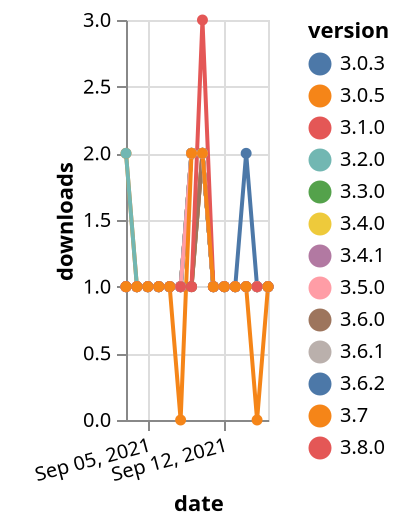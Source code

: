 {"$schema": "https://vega.github.io/schema/vega-lite/v5.json", "description": "A simple bar chart with embedded data.", "data": {"values": [{"date": "2021-09-03", "total": 193, "delta": 1, "version": "3.6.2"}, {"date": "2021-09-04", "total": 194, "delta": 1, "version": "3.6.2"}, {"date": "2021-09-05", "total": 195, "delta": 1, "version": "3.6.2"}, {"date": "2021-09-06", "total": 196, "delta": 1, "version": "3.6.2"}, {"date": "2021-09-07", "total": 197, "delta": 1, "version": "3.6.2"}, {"date": "2021-09-08", "total": 198, "delta": 1, "version": "3.6.2"}, {"date": "2021-09-09", "total": 199, "delta": 1, "version": "3.6.2"}, {"date": "2021-09-10", "total": 201, "delta": 2, "version": "3.6.2"}, {"date": "2021-09-11", "total": 202, "delta": 1, "version": "3.6.2"}, {"date": "2021-09-12", "total": 203, "delta": 1, "version": "3.6.2"}, {"date": "2021-09-13", "total": 204, "delta": 1, "version": "3.6.2"}, {"date": "2021-09-14", "total": 205, "delta": 1, "version": "3.6.2"}, {"date": "2021-09-15", "total": 206, "delta": 1, "version": "3.6.2"}, {"date": "2021-09-16", "total": 207, "delta": 1, "version": "3.6.2"}, {"date": "2021-09-03", "total": 258, "delta": 2, "version": "3.0.5"}, {"date": "2021-09-04", "total": 259, "delta": 1, "version": "3.0.5"}, {"date": "2021-09-05", "total": 260, "delta": 1, "version": "3.0.5"}, {"date": "2021-09-06", "total": 261, "delta": 1, "version": "3.0.5"}, {"date": "2021-09-07", "total": 262, "delta": 1, "version": "3.0.5"}, {"date": "2021-09-08", "total": 263, "delta": 1, "version": "3.0.5"}, {"date": "2021-09-09", "total": 264, "delta": 1, "version": "3.0.5"}, {"date": "2021-09-10", "total": 266, "delta": 2, "version": "3.0.5"}, {"date": "2021-09-11", "total": 267, "delta": 1, "version": "3.0.5"}, {"date": "2021-09-12", "total": 268, "delta": 1, "version": "3.0.5"}, {"date": "2021-09-13", "total": 269, "delta": 1, "version": "3.0.5"}, {"date": "2021-09-14", "total": 270, "delta": 1, "version": "3.0.5"}, {"date": "2021-09-15", "total": 271, "delta": 1, "version": "3.0.5"}, {"date": "2021-09-16", "total": 272, "delta": 1, "version": "3.0.5"}, {"date": "2021-09-03", "total": 244, "delta": 1, "version": "3.8.0"}, {"date": "2021-09-04", "total": 245, "delta": 1, "version": "3.8.0"}, {"date": "2021-09-05", "total": 246, "delta": 1, "version": "3.8.0"}, {"date": "2021-09-06", "total": 247, "delta": 1, "version": "3.8.0"}, {"date": "2021-09-07", "total": 248, "delta": 1, "version": "3.8.0"}, {"date": "2021-09-08", "total": 249, "delta": 1, "version": "3.8.0"}, {"date": "2021-09-09", "total": 251, "delta": 2, "version": "3.8.0"}, {"date": "2021-09-10", "total": 253, "delta": 2, "version": "3.8.0"}, {"date": "2021-09-11", "total": 254, "delta": 1, "version": "3.8.0"}, {"date": "2021-09-12", "total": 255, "delta": 1, "version": "3.8.0"}, {"date": "2021-09-13", "total": 256, "delta": 1, "version": "3.8.0"}, {"date": "2021-09-14", "total": 257, "delta": 1, "version": "3.8.0"}, {"date": "2021-09-15", "total": 258, "delta": 1, "version": "3.8.0"}, {"date": "2021-09-16", "total": 259, "delta": 1, "version": "3.8.0"}, {"date": "2021-09-03", "total": 236, "delta": 1, "version": "3.3.0"}, {"date": "2021-09-04", "total": 237, "delta": 1, "version": "3.3.0"}, {"date": "2021-09-05", "total": 238, "delta": 1, "version": "3.3.0"}, {"date": "2021-09-06", "total": 239, "delta": 1, "version": "3.3.0"}, {"date": "2021-09-07", "total": 240, "delta": 1, "version": "3.3.0"}, {"date": "2021-09-08", "total": 241, "delta": 1, "version": "3.3.0"}, {"date": "2021-09-09", "total": 243, "delta": 2, "version": "3.3.0"}, {"date": "2021-09-10", "total": 245, "delta": 2, "version": "3.3.0"}, {"date": "2021-09-11", "total": 246, "delta": 1, "version": "3.3.0"}, {"date": "2021-09-12", "total": 247, "delta": 1, "version": "3.3.0"}, {"date": "2021-09-13", "total": 248, "delta": 1, "version": "3.3.0"}, {"date": "2021-09-14", "total": 249, "delta": 1, "version": "3.3.0"}, {"date": "2021-09-15", "total": 250, "delta": 1, "version": "3.3.0"}, {"date": "2021-09-16", "total": 251, "delta": 1, "version": "3.3.0"}, {"date": "2021-09-03", "total": 212, "delta": 1, "version": "3.4.0"}, {"date": "2021-09-04", "total": 213, "delta": 1, "version": "3.4.0"}, {"date": "2021-09-05", "total": 214, "delta": 1, "version": "3.4.0"}, {"date": "2021-09-06", "total": 215, "delta": 1, "version": "3.4.0"}, {"date": "2021-09-07", "total": 216, "delta": 1, "version": "3.4.0"}, {"date": "2021-09-08", "total": 217, "delta": 1, "version": "3.4.0"}, {"date": "2021-09-09", "total": 219, "delta": 2, "version": "3.4.0"}, {"date": "2021-09-10", "total": 221, "delta": 2, "version": "3.4.0"}, {"date": "2021-09-11", "total": 222, "delta": 1, "version": "3.4.0"}, {"date": "2021-09-12", "total": 223, "delta": 1, "version": "3.4.0"}, {"date": "2021-09-13", "total": 224, "delta": 1, "version": "3.4.0"}, {"date": "2021-09-14", "total": 225, "delta": 1, "version": "3.4.0"}, {"date": "2021-09-15", "total": 226, "delta": 1, "version": "3.4.0"}, {"date": "2021-09-16", "total": 227, "delta": 1, "version": "3.4.0"}, {"date": "2021-09-03", "total": 231, "delta": 1, "version": "3.4.1"}, {"date": "2021-09-04", "total": 232, "delta": 1, "version": "3.4.1"}, {"date": "2021-09-05", "total": 233, "delta": 1, "version": "3.4.1"}, {"date": "2021-09-06", "total": 234, "delta": 1, "version": "3.4.1"}, {"date": "2021-09-07", "total": 235, "delta": 1, "version": "3.4.1"}, {"date": "2021-09-08", "total": 236, "delta": 1, "version": "3.4.1"}, {"date": "2021-09-09", "total": 238, "delta": 2, "version": "3.4.1"}, {"date": "2021-09-10", "total": 240, "delta": 2, "version": "3.4.1"}, {"date": "2021-09-11", "total": 241, "delta": 1, "version": "3.4.1"}, {"date": "2021-09-12", "total": 242, "delta": 1, "version": "3.4.1"}, {"date": "2021-09-13", "total": 243, "delta": 1, "version": "3.4.1"}, {"date": "2021-09-14", "total": 244, "delta": 1, "version": "3.4.1"}, {"date": "2021-09-15", "total": 245, "delta": 1, "version": "3.4.1"}, {"date": "2021-09-16", "total": 246, "delta": 1, "version": "3.4.1"}, {"date": "2021-09-03", "total": 199, "delta": 1, "version": "3.6.1"}, {"date": "2021-09-04", "total": 200, "delta": 1, "version": "3.6.1"}, {"date": "2021-09-05", "total": 201, "delta": 1, "version": "3.6.1"}, {"date": "2021-09-06", "total": 202, "delta": 1, "version": "3.6.1"}, {"date": "2021-09-07", "total": 203, "delta": 1, "version": "3.6.1"}, {"date": "2021-09-08", "total": 204, "delta": 1, "version": "3.6.1"}, {"date": "2021-09-09", "total": 206, "delta": 2, "version": "3.6.1"}, {"date": "2021-09-10", "total": 208, "delta": 2, "version": "3.6.1"}, {"date": "2021-09-11", "total": 209, "delta": 1, "version": "3.6.1"}, {"date": "2021-09-12", "total": 210, "delta": 1, "version": "3.6.1"}, {"date": "2021-09-13", "total": 211, "delta": 1, "version": "3.6.1"}, {"date": "2021-09-14", "total": 212, "delta": 1, "version": "3.6.1"}, {"date": "2021-09-15", "total": 213, "delta": 1, "version": "3.6.1"}, {"date": "2021-09-16", "total": 214, "delta": 1, "version": "3.6.1"}, {"date": "2021-09-03", "total": 224, "delta": 1, "version": "3.6.0"}, {"date": "2021-09-04", "total": 225, "delta": 1, "version": "3.6.0"}, {"date": "2021-09-05", "total": 226, "delta": 1, "version": "3.6.0"}, {"date": "2021-09-06", "total": 227, "delta": 1, "version": "3.6.0"}, {"date": "2021-09-07", "total": 228, "delta": 1, "version": "3.6.0"}, {"date": "2021-09-08", "total": 229, "delta": 1, "version": "3.6.0"}, {"date": "2021-09-09", "total": 230, "delta": 1, "version": "3.6.0"}, {"date": "2021-09-10", "total": 232, "delta": 2, "version": "3.6.0"}, {"date": "2021-09-11", "total": 233, "delta": 1, "version": "3.6.0"}, {"date": "2021-09-12", "total": 234, "delta": 1, "version": "3.6.0"}, {"date": "2021-09-13", "total": 235, "delta": 1, "version": "3.6.0"}, {"date": "2021-09-14", "total": 236, "delta": 1, "version": "3.6.0"}, {"date": "2021-09-15", "total": 237, "delta": 1, "version": "3.6.0"}, {"date": "2021-09-16", "total": 238, "delta": 1, "version": "3.6.0"}, {"date": "2021-09-03", "total": 279, "delta": 1, "version": "3.0.3"}, {"date": "2021-09-04", "total": 280, "delta": 1, "version": "3.0.3"}, {"date": "2021-09-05", "total": 281, "delta": 1, "version": "3.0.3"}, {"date": "2021-09-06", "total": 282, "delta": 1, "version": "3.0.3"}, {"date": "2021-09-07", "total": 283, "delta": 1, "version": "3.0.3"}, {"date": "2021-09-08", "total": 284, "delta": 1, "version": "3.0.3"}, {"date": "2021-09-09", "total": 286, "delta": 2, "version": "3.0.3"}, {"date": "2021-09-10", "total": 288, "delta": 2, "version": "3.0.3"}, {"date": "2021-09-11", "total": 289, "delta": 1, "version": "3.0.3"}, {"date": "2021-09-12", "total": 290, "delta": 1, "version": "3.0.3"}, {"date": "2021-09-13", "total": 291, "delta": 1, "version": "3.0.3"}, {"date": "2021-09-14", "total": 293, "delta": 2, "version": "3.0.3"}, {"date": "2021-09-15", "total": 294, "delta": 1, "version": "3.0.3"}, {"date": "2021-09-16", "total": 295, "delta": 1, "version": "3.0.3"}, {"date": "2021-09-03", "total": 294, "delta": 2, "version": "3.2.0"}, {"date": "2021-09-04", "total": 295, "delta": 1, "version": "3.2.0"}, {"date": "2021-09-05", "total": 296, "delta": 1, "version": "3.2.0"}, {"date": "2021-09-06", "total": 297, "delta": 1, "version": "3.2.0"}, {"date": "2021-09-07", "total": 298, "delta": 1, "version": "3.2.0"}, {"date": "2021-09-08", "total": 299, "delta": 1, "version": "3.2.0"}, {"date": "2021-09-09", "total": 301, "delta": 2, "version": "3.2.0"}, {"date": "2021-09-10", "total": 303, "delta": 2, "version": "3.2.0"}, {"date": "2021-09-11", "total": 304, "delta": 1, "version": "3.2.0"}, {"date": "2021-09-12", "total": 305, "delta": 1, "version": "3.2.0"}, {"date": "2021-09-13", "total": 306, "delta": 1, "version": "3.2.0"}, {"date": "2021-09-14", "total": 307, "delta": 1, "version": "3.2.0"}, {"date": "2021-09-15", "total": 308, "delta": 1, "version": "3.2.0"}, {"date": "2021-09-16", "total": 309, "delta": 1, "version": "3.2.0"}, {"date": "2021-09-03", "total": 229, "delta": 1, "version": "3.5.0"}, {"date": "2021-09-04", "total": 230, "delta": 1, "version": "3.5.0"}, {"date": "2021-09-05", "total": 231, "delta": 1, "version": "3.5.0"}, {"date": "2021-09-06", "total": 232, "delta": 1, "version": "3.5.0"}, {"date": "2021-09-07", "total": 233, "delta": 1, "version": "3.5.0"}, {"date": "2021-09-08", "total": 234, "delta": 1, "version": "3.5.0"}, {"date": "2021-09-09", "total": 236, "delta": 2, "version": "3.5.0"}, {"date": "2021-09-10", "total": 238, "delta": 2, "version": "3.5.0"}, {"date": "2021-09-11", "total": 239, "delta": 1, "version": "3.5.0"}, {"date": "2021-09-12", "total": 240, "delta": 1, "version": "3.5.0"}, {"date": "2021-09-13", "total": 241, "delta": 1, "version": "3.5.0"}, {"date": "2021-09-14", "total": 242, "delta": 1, "version": "3.5.0"}, {"date": "2021-09-15", "total": 243, "delta": 1, "version": "3.5.0"}, {"date": "2021-09-16", "total": 244, "delta": 1, "version": "3.5.0"}, {"date": "2021-09-03", "total": 340, "delta": 1, "version": "3.1.0"}, {"date": "2021-09-04", "total": 341, "delta": 1, "version": "3.1.0"}, {"date": "2021-09-05", "total": 342, "delta": 1, "version": "3.1.0"}, {"date": "2021-09-06", "total": 343, "delta": 1, "version": "3.1.0"}, {"date": "2021-09-07", "total": 344, "delta": 1, "version": "3.1.0"}, {"date": "2021-09-08", "total": 345, "delta": 1, "version": "3.1.0"}, {"date": "2021-09-09", "total": 346, "delta": 1, "version": "3.1.0"}, {"date": "2021-09-10", "total": 349, "delta": 3, "version": "3.1.0"}, {"date": "2021-09-11", "total": 350, "delta": 1, "version": "3.1.0"}, {"date": "2021-09-12", "total": 351, "delta": 1, "version": "3.1.0"}, {"date": "2021-09-13", "total": 352, "delta": 1, "version": "3.1.0"}, {"date": "2021-09-14", "total": 353, "delta": 1, "version": "3.1.0"}, {"date": "2021-09-15", "total": 354, "delta": 1, "version": "3.1.0"}, {"date": "2021-09-16", "total": 355, "delta": 1, "version": "3.1.0"}, {"date": "2021-09-03", "total": 209, "delta": 1, "version": "3.7"}, {"date": "2021-09-04", "total": 210, "delta": 1, "version": "3.7"}, {"date": "2021-09-05", "total": 211, "delta": 1, "version": "3.7"}, {"date": "2021-09-06", "total": 212, "delta": 1, "version": "3.7"}, {"date": "2021-09-07", "total": 213, "delta": 1, "version": "3.7"}, {"date": "2021-09-08", "total": 213, "delta": 0, "version": "3.7"}, {"date": "2021-09-09", "total": 215, "delta": 2, "version": "3.7"}, {"date": "2021-09-10", "total": 217, "delta": 2, "version": "3.7"}, {"date": "2021-09-11", "total": 218, "delta": 1, "version": "3.7"}, {"date": "2021-09-12", "total": 219, "delta": 1, "version": "3.7"}, {"date": "2021-09-13", "total": 220, "delta": 1, "version": "3.7"}, {"date": "2021-09-14", "total": 221, "delta": 1, "version": "3.7"}, {"date": "2021-09-15", "total": 221, "delta": 0, "version": "3.7"}, {"date": "2021-09-16", "total": 222, "delta": 1, "version": "3.7"}]}, "width": "container", "mark": {"type": "line", "point": {"filled": true}}, "encoding": {"x": {"field": "date", "type": "temporal", "timeUnit": "yearmonthdate", "title": "date", "axis": {"labelAngle": -15}}, "y": {"field": "delta", "type": "quantitative", "title": "downloads"}, "color": {"field": "version", "type": "nominal"}, "tooltip": {"field": "delta"}}}
